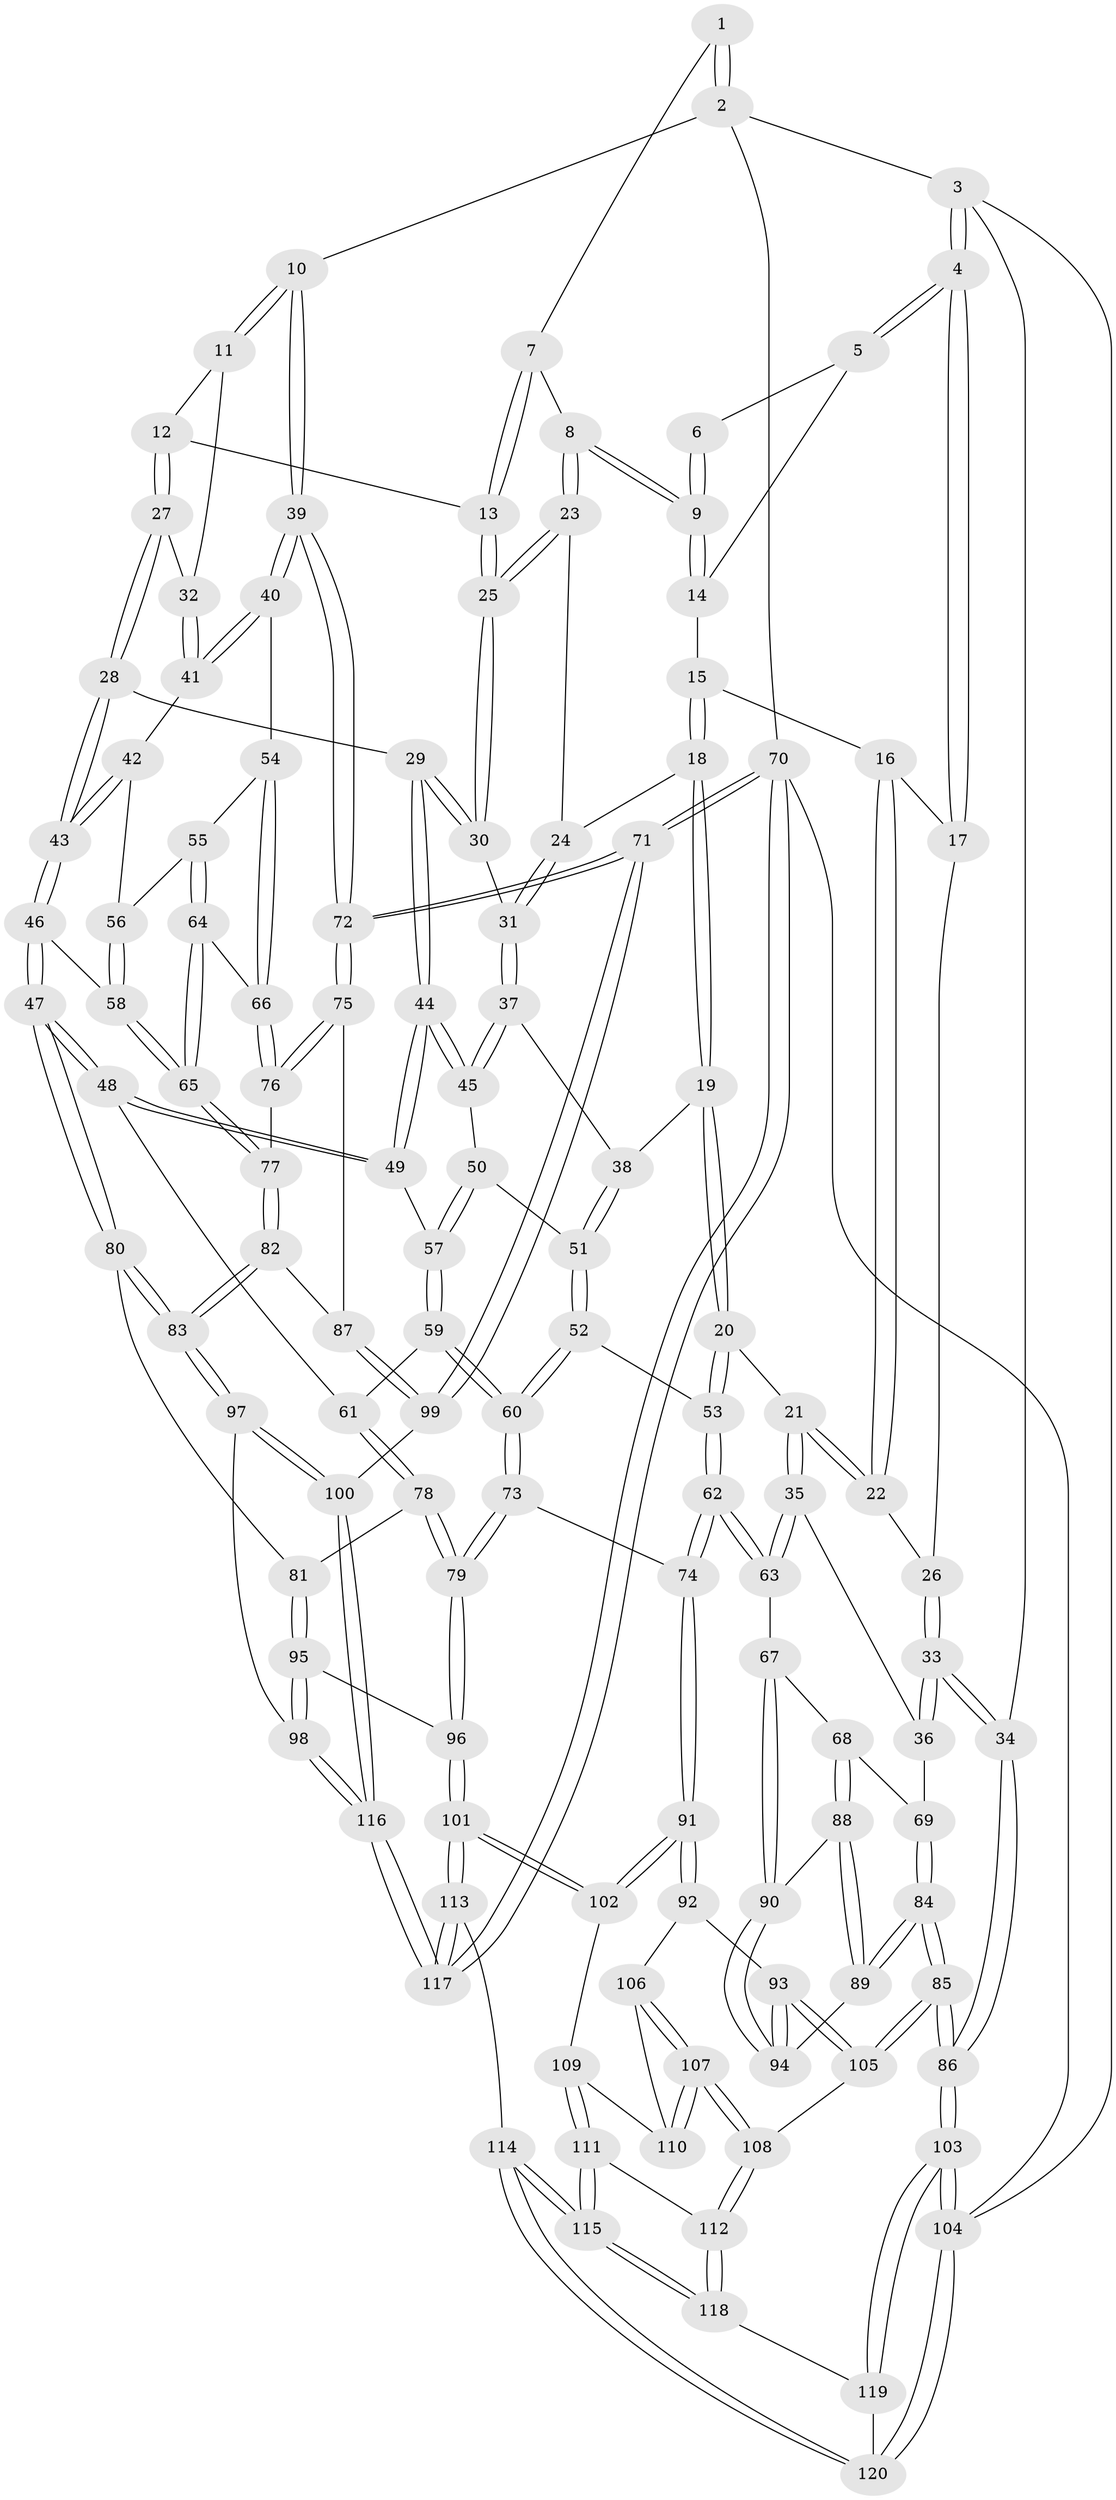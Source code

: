 // Generated by graph-tools (version 1.1) at 2025/27/03/09/25 03:27:08]
// undirected, 120 vertices, 297 edges
graph export_dot {
graph [start="1"]
  node [color=gray90,style=filled];
  1 [pos="+0.7116981826551777+0"];
  2 [pos="+1+0"];
  3 [pos="+0+0"];
  4 [pos="+0+0"];
  5 [pos="+0.32574062235740037+0"];
  6 [pos="+0.5506152524664988+0"];
  7 [pos="+0.6733430946595076+0"];
  8 [pos="+0.5157425909636695+0.10292577331396358"];
  9 [pos="+0.5157206001190537+0.10289481154109784"];
  10 [pos="+1+0"];
  11 [pos="+0.8495105643411361+0.10614200558601639"];
  12 [pos="+0.725365601154157+0.12588072838911923"];
  13 [pos="+0.6591266804117754+0.12615433244051374"];
  14 [pos="+0.3290639887871728+0"];
  15 [pos="+0.2894724736041701+0.04317150342662122"];
  16 [pos="+0.20947568827820606+0.08382993381019727"];
  17 [pos="+0+0"];
  18 [pos="+0.33616809161799943+0.15959360905690934"];
  19 [pos="+0.3060446490786546+0.2751894540086571"];
  20 [pos="+0.22102028389981637+0.3219343957570964"];
  21 [pos="+0.20037811561634714+0.31986693756180706"];
  22 [pos="+0.12853068147989904+0.14159460408054955"];
  23 [pos="+0.5163164102295921+0.10480821787442049"];
  24 [pos="+0.4620199087454512+0.15766155186627936"];
  25 [pos="+0.623272326513111+0.156647414960847"];
  26 [pos="+0.11133352407708706+0.13611155943283595"];
  27 [pos="+0.754541811463279+0.2549509119425941"];
  28 [pos="+0.7129993868360653+0.2747715938782408"];
  29 [pos="+0.6357737114120627+0.23396437766165812"];
  30 [pos="+0.6246364395526633+0.20266721933649257"];
  31 [pos="+0.47260339018199987+0.257691662307481"];
  32 [pos="+0.7638841123136156+0.25252503132022014"];
  33 [pos="+0+0.33002838272876583"];
  34 [pos="+0+0.33188770093093706"];
  35 [pos="+0.14214255591291436+0.353903665172584"];
  36 [pos="+0.07735665573065227+0.3761208671244375"];
  37 [pos="+0.4602402051615931+0.28821074468048213"];
  38 [pos="+0.40187283679211866+0.30803716336430403"];
  39 [pos="+1+0.18875323959764773"];
  40 [pos="+1+0.21357571495352717"];
  41 [pos="+0.8939018121667172+0.3182356354096159"];
  42 [pos="+0.8702393323763666+0.34080495107777653"];
  43 [pos="+0.7350650023820017+0.39014070398258593"];
  44 [pos="+0.5715763196124656+0.35500369935405723"];
  45 [pos="+0.5485903435346502+0.34966498651354555"];
  46 [pos="+0.702896920920035+0.44744437169392864"];
  47 [pos="+0.6947501360777714+0.4512677154308945"];
  48 [pos="+0.6325405022987949+0.44622061535041446"];
  49 [pos="+0.5816380728559919+0.3726472196581688"];
  50 [pos="+0.4773379119607154+0.4029668671293594"];
  51 [pos="+0.41686803056226474+0.4017958843819658"];
  52 [pos="+0.39124044376126144+0.46350611109625284"];
  53 [pos="+0.26605275125084066+0.40182223640349235"];
  54 [pos="+0.9390985941768213+0.45193757998857775"];
  55 [pos="+0.8920104937876023+0.4609861524471635"];
  56 [pos="+0.8653400139031806+0.38744895501557564"];
  57 [pos="+0.49159339984951017+0.44023401179896493"];
  58 [pos="+0.8165350683062954+0.49787860139040774"];
  59 [pos="+0.493051817342992+0.4742751129062396"];
  60 [pos="+0.40879370301508444+0.5205826924013248"];
  61 [pos="+0.601066104818581+0.476636934198996"];
  62 [pos="+0.25313849711864345+0.5536439286905215"];
  63 [pos="+0.2041746534610549+0.5538168865841919"];
  64 [pos="+0.869127375277669+0.48241624439180575"];
  65 [pos="+0.819198426478404+0.5002991058941015"];
  66 [pos="+0.9354383533267543+0.5202681054454205"];
  67 [pos="+0.183148211230659+0.5613796407152981"];
  68 [pos="+0.1234647233731358+0.5379824595978316"];
  69 [pos="+0.0938238194045688+0.5222195080495009"];
  70 [pos="+1+1"];
  71 [pos="+1+1"];
  72 [pos="+1+0.632651383255114"];
  73 [pos="+0.39371628627839167+0.6085715952500399"];
  74 [pos="+0.3550004590115644+0.6233389011813769"];
  75 [pos="+0.9963154462187069+0.6260388176789204"];
  76 [pos="+0.9424687275105802+0.5402400619792032"];
  77 [pos="+0.8217666274134884+0.5087557823142375"];
  78 [pos="+0.5873746780034848+0.5140546890361614"];
  79 [pos="+0.4948554799652078+0.6492153174499644"];
  80 [pos="+0.7047881619163208+0.5692934736675553"];
  81 [pos="+0.649709047712068+0.6091315704624489"];
  82 [pos="+0.8368209299869054+0.6280967463948107"];
  83 [pos="+0.7952492410345032+0.6587008527505143"];
  84 [pos="+0+0.6886323710685522"];
  85 [pos="+0+0.7231533982054011"];
  86 [pos="+0+0.7271656257303467"];
  87 [pos="+0.9876139031190103+0.6287327431469453"];
  88 [pos="+0.09660740984841927+0.6351300121968244"];
  89 [pos="+0+0.6692748371076871"];
  90 [pos="+0.15707294842432307+0.6250187934142777"];
  91 [pos="+0.29443015113496507+0.7257734901071968"];
  92 [pos="+0.2088337786820321+0.7194264823254204"];
  93 [pos="+0.20497781147088087+0.7181682991402346"];
  94 [pos="+0.18205101562258644+0.6875133059526864"];
  95 [pos="+0.5750185913013656+0.7369201355816144"];
  96 [pos="+0.5724556200823299+0.7367762754986159"];
  97 [pos="+0.7737640292534265+0.706738291433902"];
  98 [pos="+0.6339825692280253+0.7584427786831957"];
  99 [pos="+0.873215303283868+0.8189894644591956"];
  100 [pos="+0.8587352635713689+0.8131987484426282"];
  101 [pos="+0.41616060161922624+0.9421038537143877"];
  102 [pos="+0.3023250841943692+0.7632701471051849"];
  103 [pos="+0+1"];
  104 [pos="+0+1"];
  105 [pos="+0.022765255210667364+0.7873531094481934"];
  106 [pos="+0.1838034596096878+0.7788041364133316"];
  107 [pos="+0.11950944522622617+0.8510852414626628"];
  108 [pos="+0.10817520741406536+0.8581784844085728"];
  109 [pos="+0.23083500262756712+0.8261999917515038"];
  110 [pos="+0.18863337449899012+0.8237030058411541"];
  111 [pos="+0.21955055442995794+0.8576834411954783"];
  112 [pos="+0.11677050497877028+0.8746144787307858"];
  113 [pos="+0.3991759621807468+1"];
  114 [pos="+0.35470276450273364+1"];
  115 [pos="+0.2807487444626568+1"];
  116 [pos="+0.703124232534722+0.9148642261394281"];
  117 [pos="+0.6913213209246288+1"];
  118 [pos="+0.12370388093248559+0.9000295237438679"];
  119 [pos="+0.08231863014378088+0.9389076989662943"];
  120 [pos="+0.1648740654840114+1"];
  1 -- 2;
  1 -- 2;
  1 -- 7;
  2 -- 3;
  2 -- 10;
  2 -- 70;
  3 -- 4;
  3 -- 4;
  3 -- 34;
  3 -- 104;
  4 -- 5;
  4 -- 5;
  4 -- 17;
  4 -- 17;
  5 -- 6;
  5 -- 14;
  6 -- 9;
  6 -- 9;
  7 -- 8;
  7 -- 13;
  7 -- 13;
  8 -- 9;
  8 -- 9;
  8 -- 23;
  8 -- 23;
  9 -- 14;
  9 -- 14;
  10 -- 11;
  10 -- 11;
  10 -- 39;
  10 -- 39;
  11 -- 12;
  11 -- 32;
  12 -- 13;
  12 -- 27;
  12 -- 27;
  13 -- 25;
  13 -- 25;
  14 -- 15;
  15 -- 16;
  15 -- 18;
  15 -- 18;
  16 -- 17;
  16 -- 22;
  16 -- 22;
  17 -- 26;
  18 -- 19;
  18 -- 19;
  18 -- 24;
  19 -- 20;
  19 -- 20;
  19 -- 38;
  20 -- 21;
  20 -- 53;
  20 -- 53;
  21 -- 22;
  21 -- 22;
  21 -- 35;
  21 -- 35;
  22 -- 26;
  23 -- 24;
  23 -- 25;
  23 -- 25;
  24 -- 31;
  24 -- 31;
  25 -- 30;
  25 -- 30;
  26 -- 33;
  26 -- 33;
  27 -- 28;
  27 -- 28;
  27 -- 32;
  28 -- 29;
  28 -- 43;
  28 -- 43;
  29 -- 30;
  29 -- 30;
  29 -- 44;
  29 -- 44;
  30 -- 31;
  31 -- 37;
  31 -- 37;
  32 -- 41;
  32 -- 41;
  33 -- 34;
  33 -- 34;
  33 -- 36;
  33 -- 36;
  34 -- 86;
  34 -- 86;
  35 -- 36;
  35 -- 63;
  35 -- 63;
  36 -- 69;
  37 -- 38;
  37 -- 45;
  37 -- 45;
  38 -- 51;
  38 -- 51;
  39 -- 40;
  39 -- 40;
  39 -- 72;
  39 -- 72;
  40 -- 41;
  40 -- 41;
  40 -- 54;
  41 -- 42;
  42 -- 43;
  42 -- 43;
  42 -- 56;
  43 -- 46;
  43 -- 46;
  44 -- 45;
  44 -- 45;
  44 -- 49;
  44 -- 49;
  45 -- 50;
  46 -- 47;
  46 -- 47;
  46 -- 58;
  47 -- 48;
  47 -- 48;
  47 -- 80;
  47 -- 80;
  48 -- 49;
  48 -- 49;
  48 -- 61;
  49 -- 57;
  50 -- 51;
  50 -- 57;
  50 -- 57;
  51 -- 52;
  51 -- 52;
  52 -- 53;
  52 -- 60;
  52 -- 60;
  53 -- 62;
  53 -- 62;
  54 -- 55;
  54 -- 66;
  54 -- 66;
  55 -- 56;
  55 -- 64;
  55 -- 64;
  56 -- 58;
  56 -- 58;
  57 -- 59;
  57 -- 59;
  58 -- 65;
  58 -- 65;
  59 -- 60;
  59 -- 60;
  59 -- 61;
  60 -- 73;
  60 -- 73;
  61 -- 78;
  61 -- 78;
  62 -- 63;
  62 -- 63;
  62 -- 74;
  62 -- 74;
  63 -- 67;
  64 -- 65;
  64 -- 65;
  64 -- 66;
  65 -- 77;
  65 -- 77;
  66 -- 76;
  66 -- 76;
  67 -- 68;
  67 -- 90;
  67 -- 90;
  68 -- 69;
  68 -- 88;
  68 -- 88;
  69 -- 84;
  69 -- 84;
  70 -- 71;
  70 -- 71;
  70 -- 117;
  70 -- 117;
  70 -- 104;
  71 -- 72;
  71 -- 72;
  71 -- 99;
  71 -- 99;
  72 -- 75;
  72 -- 75;
  73 -- 74;
  73 -- 79;
  73 -- 79;
  74 -- 91;
  74 -- 91;
  75 -- 76;
  75 -- 76;
  75 -- 87;
  76 -- 77;
  77 -- 82;
  77 -- 82;
  78 -- 79;
  78 -- 79;
  78 -- 81;
  79 -- 96;
  79 -- 96;
  80 -- 81;
  80 -- 83;
  80 -- 83;
  81 -- 95;
  81 -- 95;
  82 -- 83;
  82 -- 83;
  82 -- 87;
  83 -- 97;
  83 -- 97;
  84 -- 85;
  84 -- 85;
  84 -- 89;
  84 -- 89;
  85 -- 86;
  85 -- 86;
  85 -- 105;
  85 -- 105;
  86 -- 103;
  86 -- 103;
  87 -- 99;
  87 -- 99;
  88 -- 89;
  88 -- 89;
  88 -- 90;
  89 -- 94;
  90 -- 94;
  90 -- 94;
  91 -- 92;
  91 -- 92;
  91 -- 102;
  91 -- 102;
  92 -- 93;
  92 -- 106;
  93 -- 94;
  93 -- 94;
  93 -- 105;
  93 -- 105;
  95 -- 96;
  95 -- 98;
  95 -- 98;
  96 -- 101;
  96 -- 101;
  97 -- 98;
  97 -- 100;
  97 -- 100;
  98 -- 116;
  98 -- 116;
  99 -- 100;
  100 -- 116;
  100 -- 116;
  101 -- 102;
  101 -- 102;
  101 -- 113;
  101 -- 113;
  102 -- 109;
  103 -- 104;
  103 -- 104;
  103 -- 119;
  103 -- 119;
  104 -- 120;
  104 -- 120;
  105 -- 108;
  106 -- 107;
  106 -- 107;
  106 -- 110;
  107 -- 108;
  107 -- 108;
  107 -- 110;
  107 -- 110;
  108 -- 112;
  108 -- 112;
  109 -- 110;
  109 -- 111;
  109 -- 111;
  111 -- 112;
  111 -- 115;
  111 -- 115;
  112 -- 118;
  112 -- 118;
  113 -- 114;
  113 -- 117;
  113 -- 117;
  114 -- 115;
  114 -- 115;
  114 -- 120;
  114 -- 120;
  115 -- 118;
  115 -- 118;
  116 -- 117;
  116 -- 117;
  118 -- 119;
  119 -- 120;
}
